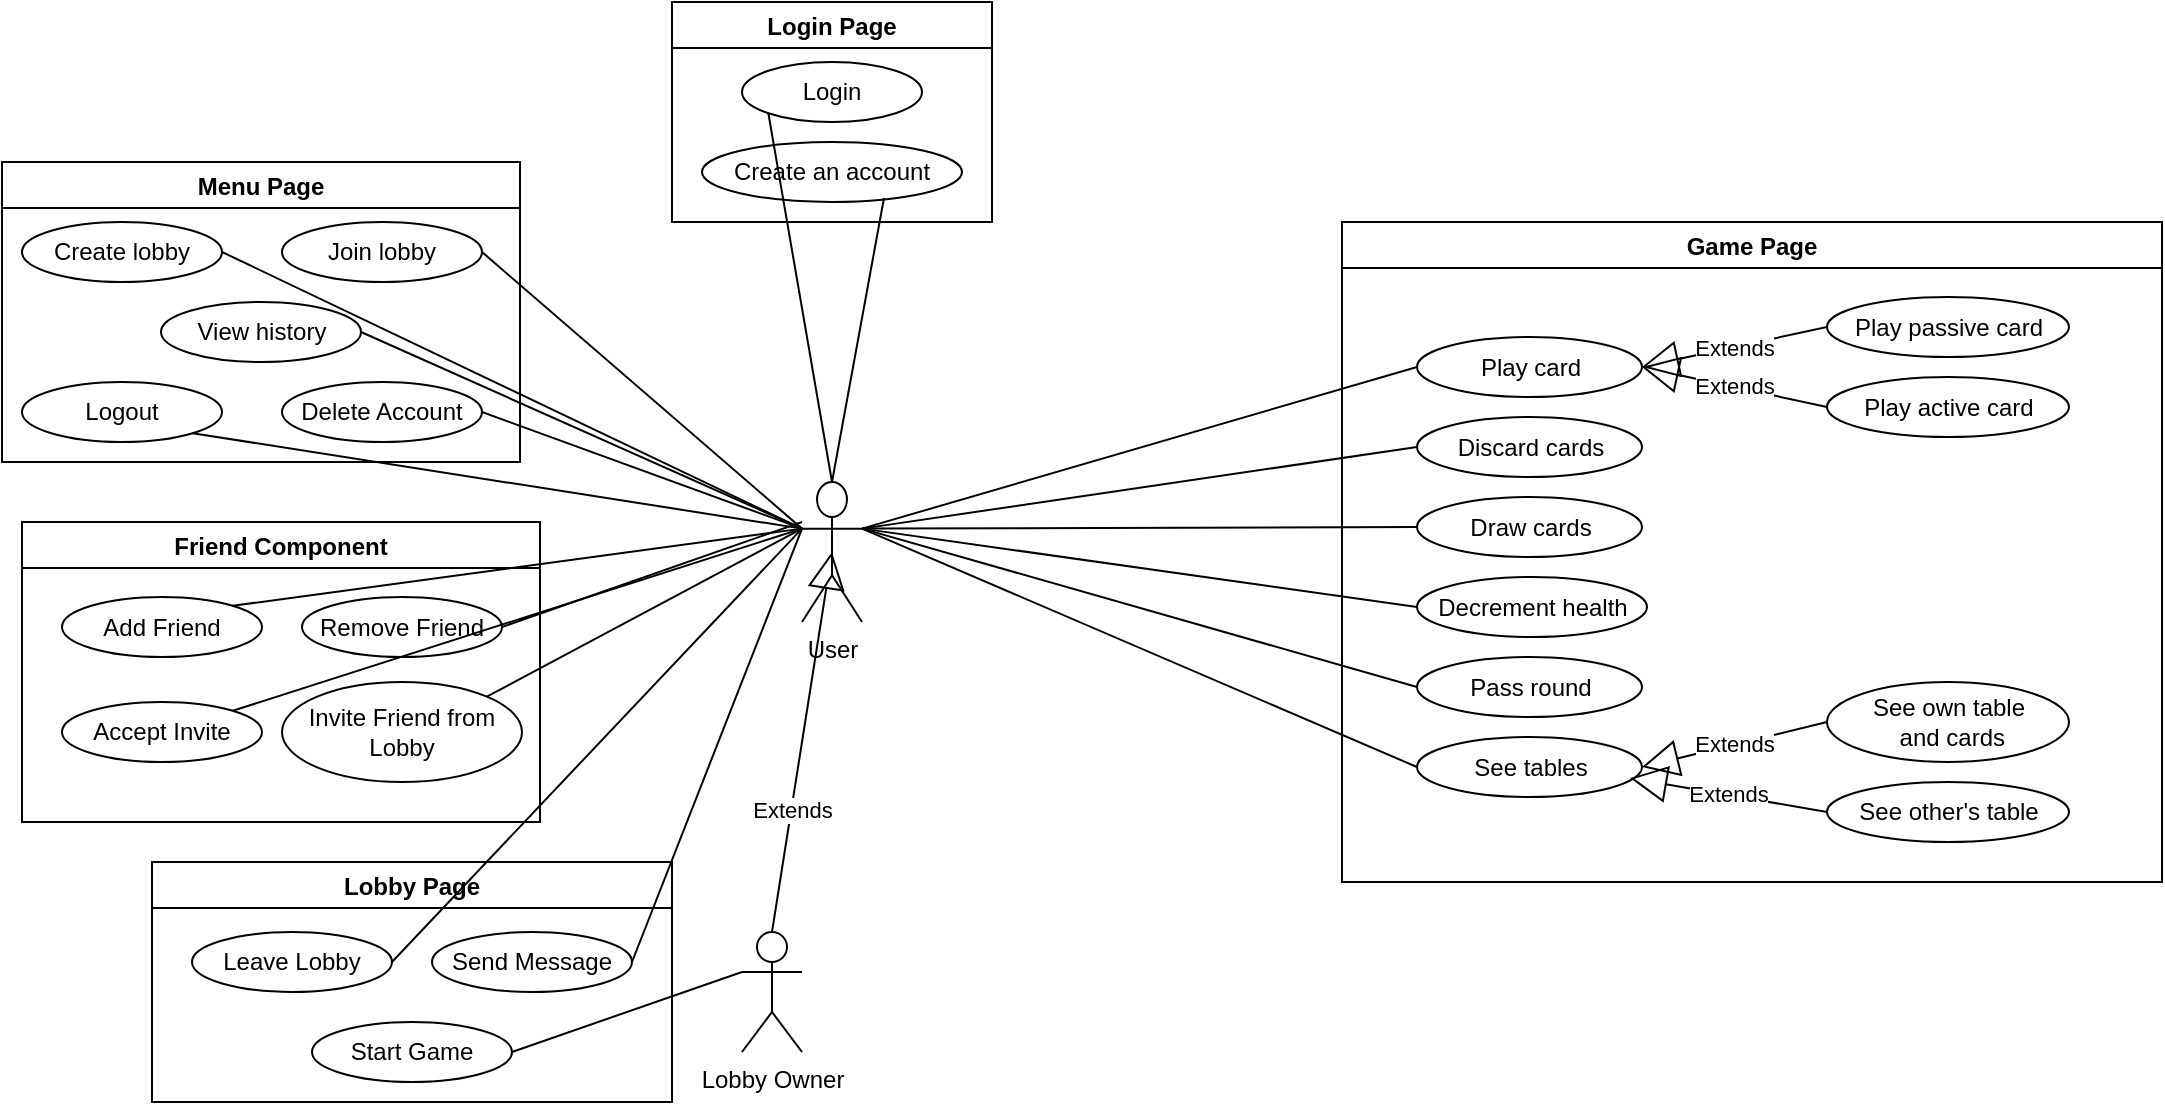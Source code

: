 <mxfile version="15.0.6" type="device"><diagram id="YThVibLbqEIlm78XbYfs" name="Page-1"><mxGraphModel dx="2489" dy="794" grid="1" gridSize="10" guides="1" tooltips="1" connect="1" arrows="1" fold="1" page="1" pageScale="1" pageWidth="827" pageHeight="1169" math="0" shadow="0"><root><mxCell id="0"/><mxCell id="1" parent="0"/><mxCell id="ikcw2KDrYPMBnLSMBahN-1" value="User" style="shape=umlActor;verticalLabelPosition=bottom;verticalAlign=top;html=1;outlineConnect=0;" parent="1" vertex="1"><mxGeometry x="80" y="360" width="30" height="70" as="geometry"/></mxCell><mxCell id="ikcw2KDrYPMBnLSMBahN-8" value="Create an account" style="ellipse;whiteSpace=wrap;html=1;" parent="1" vertex="1"><mxGeometry x="30" y="190" width="130" height="30" as="geometry"/></mxCell><mxCell id="ikcw2KDrYPMBnLSMBahN-9" value="" style="endArrow=none;html=1;exitX=0.5;exitY=0;exitDx=0;exitDy=0;exitPerimeter=0;entryX=0;entryY=1;entryDx=0;entryDy=0;" parent="1" source="ikcw2KDrYPMBnLSMBahN-1" target="ikcw2KDrYPMBnLSMBahN-3" edge="1"><mxGeometry width="50" height="50" relative="1" as="geometry"><mxPoint x="140" y="180" as="sourcePoint"/><mxPoint x="220" y="140" as="targetPoint"/></mxGeometry></mxCell><mxCell id="ikcw2KDrYPMBnLSMBahN-10" value="" style="endArrow=none;html=1;exitX=0.5;exitY=0;exitDx=0;exitDy=0;exitPerimeter=0;entryX=0.7;entryY=0.933;entryDx=0;entryDy=0;entryPerimeter=0;" parent="1" source="ikcw2KDrYPMBnLSMBahN-1" target="ikcw2KDrYPMBnLSMBahN-8" edge="1"><mxGeometry width="50" height="50" relative="1" as="geometry"><mxPoint x="160" y="240" as="sourcePoint"/><mxPoint x="220" y="200" as="targetPoint"/></mxGeometry></mxCell><mxCell id="9DaxEBcRHdep81EU-yBG-3" value="Login Page" style="swimlane;" parent="1" vertex="1"><mxGeometry x="15" y="120" width="160" height="110" as="geometry"/></mxCell><mxCell id="ikcw2KDrYPMBnLSMBahN-3" value="Login" style="ellipse;whiteSpace=wrap;html=1;" parent="9DaxEBcRHdep81EU-yBG-3" vertex="1"><mxGeometry x="35" y="30" width="90" height="30" as="geometry"/></mxCell><mxCell id="9DaxEBcRHdep81EU-yBG-6" value="" style="endArrow=none;html=1;exitX=0;exitY=0.333;exitDx=0;exitDy=0;exitPerimeter=0;entryX=1;entryY=0.5;entryDx=0;entryDy=0;" parent="1" source="ikcw2KDrYPMBnLSMBahN-1" target="9DaxEBcRHdep81EU-yBG-4" edge="1"><mxGeometry width="50" height="50" relative="1" as="geometry"><mxPoint x="430" y="260" as="sourcePoint"/><mxPoint x="480" y="210" as="targetPoint"/></mxGeometry></mxCell><mxCell id="9DaxEBcRHdep81EU-yBG-9" value="" style="endArrow=none;html=1;entryX=1;entryY=0.5;entryDx=0;entryDy=0;exitX=0;exitY=0.333;exitDx=0;exitDy=0;exitPerimeter=0;" parent="1" source="ikcw2KDrYPMBnLSMBahN-1" target="9DaxEBcRHdep81EU-yBG-7" edge="1"><mxGeometry width="50" height="50" relative="1" as="geometry"><mxPoint x="110" y="380" as="sourcePoint"/><mxPoint x="480" y="210" as="targetPoint"/></mxGeometry></mxCell><mxCell id="9DaxEBcRHdep81EU-yBG-24" value="Menu Page" style="swimlane;" parent="1" vertex="1"><mxGeometry x="-320" y="200" width="259" height="150" as="geometry"/></mxCell><mxCell id="9DaxEBcRHdep81EU-yBG-23" style="edgeStyle=orthogonalEdgeStyle;rounded=0;orthogonalLoop=1;jettySize=auto;html=1;exitX=0.5;exitY=1;exitDx=0;exitDy=0;" parent="9DaxEBcRHdep81EU-yBG-24" edge="1"><mxGeometry relative="1" as="geometry"><mxPoint x="224" y="60" as="sourcePoint"/><mxPoint x="224" y="60" as="targetPoint"/></mxGeometry></mxCell><mxCell id="9DaxEBcRHdep81EU-yBG-4" value="Create lobby" style="ellipse;whiteSpace=wrap;html=1;" parent="9DaxEBcRHdep81EU-yBG-24" vertex="1"><mxGeometry x="10" y="30" width="100" height="30" as="geometry"/></mxCell><mxCell id="9DaxEBcRHdep81EU-yBG-7" value="Join lobby" style="ellipse;whiteSpace=wrap;html=1;" parent="9DaxEBcRHdep81EU-yBG-24" vertex="1"><mxGeometry x="140" y="30" width="100" height="30" as="geometry"/></mxCell><mxCell id="d3nuW0SMveNGnlRBWvLn-8" value="View history" style="ellipse;whiteSpace=wrap;html=1;" vertex="1" parent="9DaxEBcRHdep81EU-yBG-24"><mxGeometry x="79.5" y="70" width="100" height="30" as="geometry"/></mxCell><mxCell id="d3nuW0SMveNGnlRBWvLn-9" value="Logout" style="ellipse;whiteSpace=wrap;html=1;" vertex="1" parent="9DaxEBcRHdep81EU-yBG-24"><mxGeometry x="10" y="110" width="100" height="30" as="geometry"/></mxCell><mxCell id="d3nuW0SMveNGnlRBWvLn-10" value="Delete Account" style="ellipse;whiteSpace=wrap;html=1;" vertex="1" parent="9DaxEBcRHdep81EU-yBG-24"><mxGeometry x="140" y="110" width="100" height="30" as="geometry"/></mxCell><mxCell id="9DaxEBcRHdep81EU-yBG-45" value="Game Page" style="swimlane;" parent="1" vertex="1"><mxGeometry x="350" y="230" width="410" height="330" as="geometry"/></mxCell><mxCell id="9DaxEBcRHdep81EU-yBG-28" value="Pass round" style="ellipse;whiteSpace=wrap;html=1;" parent="9DaxEBcRHdep81EU-yBG-45" vertex="1"><mxGeometry x="37.5" y="217.5" width="112.5" height="30" as="geometry"/></mxCell><mxCell id="9DaxEBcRHdep81EU-yBG-29" value="Discard cards" style="ellipse;whiteSpace=wrap;html=1;" parent="9DaxEBcRHdep81EU-yBG-45" vertex="1"><mxGeometry x="37.5" y="97.5" width="112.5" height="30" as="geometry"/></mxCell><mxCell id="9DaxEBcRHdep81EU-yBG-30" value="Draw cards" style="ellipse;whiteSpace=wrap;html=1;" parent="9DaxEBcRHdep81EU-yBG-45" vertex="1"><mxGeometry x="37.5" y="137.5" width="112.5" height="30" as="geometry"/></mxCell><mxCell id="9DaxEBcRHdep81EU-yBG-31" value="Decrement health" style="ellipse;whiteSpace=wrap;html=1;" parent="9DaxEBcRHdep81EU-yBG-45" vertex="1"><mxGeometry x="37.5" y="177.5" width="115" height="30" as="geometry"/></mxCell><mxCell id="9DaxEBcRHdep81EU-yBG-33" value="Play card" style="ellipse;whiteSpace=wrap;html=1;" parent="9DaxEBcRHdep81EU-yBG-45" vertex="1"><mxGeometry x="37.5" y="57.5" width="112.5" height="30" as="geometry"/></mxCell><mxCell id="9DaxEBcRHdep81EU-yBG-34" value="See tables" style="ellipse;whiteSpace=wrap;html=1;" parent="9DaxEBcRHdep81EU-yBG-45" vertex="1"><mxGeometry x="37.5" y="257.5" width="112.5" height="30" as="geometry"/></mxCell><mxCell id="9DaxEBcRHdep81EU-yBG-35" value="Extends" style="endArrow=block;endSize=16;endFill=0;html=1;entryX=1;entryY=0.5;entryDx=0;entryDy=0;exitX=0;exitY=0.5;exitDx=0;exitDy=0;" parent="9DaxEBcRHdep81EU-yBG-45" source="9DaxEBcRHdep81EU-yBG-39" target="9DaxEBcRHdep81EU-yBG-33" edge="1"><mxGeometry width="160" relative="1" as="geometry"><mxPoint x="232.5" y="47.5" as="sourcePoint"/><mxPoint x="232.5" y="112.5" as="targetPoint"/></mxGeometry></mxCell><mxCell id="9DaxEBcRHdep81EU-yBG-36" value="Extends" style="endArrow=block;endSize=16;endFill=0;html=1;entryX=1;entryY=0.5;entryDx=0;entryDy=0;exitX=0;exitY=0.5;exitDx=0;exitDy=0;" parent="9DaxEBcRHdep81EU-yBG-45" source="9DaxEBcRHdep81EU-yBG-41" target="9DaxEBcRHdep81EU-yBG-33" edge="1"><mxGeometry width="160" relative="1" as="geometry"><mxPoint x="232.5" y="97.5" as="sourcePoint"/><mxPoint x="147.5" y="82.5" as="targetPoint"/></mxGeometry></mxCell><mxCell id="9DaxEBcRHdep81EU-yBG-37" value="Extends" style="endArrow=block;endSize=16;endFill=0;html=1;entryX=1;entryY=0.5;entryDx=0;entryDy=0;exitX=0;exitY=0.5;exitDx=0;exitDy=0;" parent="9DaxEBcRHdep81EU-yBG-45" source="9DaxEBcRHdep81EU-yBG-42" target="9DaxEBcRHdep81EU-yBG-34" edge="1"><mxGeometry width="160" relative="1" as="geometry"><mxPoint x="212.5" y="227.5" as="sourcePoint"/><mxPoint x="222.5" y="272.5" as="targetPoint"/></mxGeometry></mxCell><mxCell id="9DaxEBcRHdep81EU-yBG-38" value="Extends" style="endArrow=block;endSize=16;endFill=0;html=1;exitX=0;exitY=0.5;exitDx=0;exitDy=0;entryX=0.947;entryY=0.683;entryDx=0;entryDy=0;entryPerimeter=0;" parent="9DaxEBcRHdep81EU-yBG-45" source="9DaxEBcRHdep81EU-yBG-43" target="9DaxEBcRHdep81EU-yBG-34" edge="1"><mxGeometry width="160" relative="1" as="geometry"><mxPoint x="242.5" y="292.5" as="sourcePoint"/><mxPoint x="140" y="273" as="targetPoint"/></mxGeometry></mxCell><mxCell id="9DaxEBcRHdep81EU-yBG-39" value="Play passive card" style="ellipse;whiteSpace=wrap;html=1;" parent="9DaxEBcRHdep81EU-yBG-45" vertex="1"><mxGeometry x="242.5" y="37.5" width="121" height="30" as="geometry"/></mxCell><mxCell id="9DaxEBcRHdep81EU-yBG-41" value="Play active card" style="ellipse;whiteSpace=wrap;html=1;" parent="9DaxEBcRHdep81EU-yBG-45" vertex="1"><mxGeometry x="242.5" y="77.5" width="121" height="30" as="geometry"/></mxCell><mxCell id="9DaxEBcRHdep81EU-yBG-42" value="See own table&lt;br&gt;&amp;nbsp;and cards" style="ellipse;whiteSpace=wrap;html=1;" parent="9DaxEBcRHdep81EU-yBG-45" vertex="1"><mxGeometry x="242.5" y="230" width="121" height="40" as="geometry"/></mxCell><mxCell id="9DaxEBcRHdep81EU-yBG-43" value="See other's table" style="ellipse;whiteSpace=wrap;html=1;" parent="9DaxEBcRHdep81EU-yBG-45" vertex="1"><mxGeometry x="242.5" y="280" width="121" height="30" as="geometry"/></mxCell><mxCell id="9DaxEBcRHdep81EU-yBG-46" value="" style="endArrow=none;html=1;exitX=1;exitY=0.333;exitDx=0;exitDy=0;exitPerimeter=0;entryX=0;entryY=0.5;entryDx=0;entryDy=0;" parent="1" source="ikcw2KDrYPMBnLSMBahN-1" target="9DaxEBcRHdep81EU-yBG-33" edge="1"><mxGeometry width="50" height="50" relative="1" as="geometry"><mxPoint x="430" y="460" as="sourcePoint"/><mxPoint x="480" y="410" as="targetPoint"/></mxGeometry></mxCell><mxCell id="9DaxEBcRHdep81EU-yBG-47" value="" style="endArrow=none;html=1;exitX=1;exitY=0.333;exitDx=0;exitDy=0;exitPerimeter=0;entryX=0;entryY=0.5;entryDx=0;entryDy=0;" parent="1" source="ikcw2KDrYPMBnLSMBahN-1" target="9DaxEBcRHdep81EU-yBG-29" edge="1"><mxGeometry width="50" height="50" relative="1" as="geometry"><mxPoint x="105" y="405" as="sourcePoint"/><mxPoint x="270" y="455" as="targetPoint"/></mxGeometry></mxCell><mxCell id="9DaxEBcRHdep81EU-yBG-48" value="" style="endArrow=none;html=1;exitX=1;exitY=0.333;exitDx=0;exitDy=0;exitPerimeter=0;entryX=0;entryY=0.5;entryDx=0;entryDy=0;" parent="1" source="ikcw2KDrYPMBnLSMBahN-1" target="9DaxEBcRHdep81EU-yBG-30" edge="1"><mxGeometry width="50" height="50" relative="1" as="geometry"><mxPoint x="105" y="405" as="sourcePoint"/><mxPoint x="270" y="495" as="targetPoint"/></mxGeometry></mxCell><mxCell id="9DaxEBcRHdep81EU-yBG-49" value="" style="endArrow=none;html=1;exitX=1;exitY=0.333;exitDx=0;exitDy=0;exitPerimeter=0;entryX=0;entryY=0.5;entryDx=0;entryDy=0;" parent="1" source="ikcw2KDrYPMBnLSMBahN-1" target="9DaxEBcRHdep81EU-yBG-31" edge="1"><mxGeometry width="50" height="50" relative="1" as="geometry"><mxPoint x="105" y="405" as="sourcePoint"/><mxPoint x="270" y="535" as="targetPoint"/></mxGeometry></mxCell><mxCell id="9DaxEBcRHdep81EU-yBG-50" value="" style="endArrow=none;html=1;exitX=1;exitY=0.333;exitDx=0;exitDy=0;exitPerimeter=0;entryX=0;entryY=0.5;entryDx=0;entryDy=0;" parent="1" source="ikcw2KDrYPMBnLSMBahN-1" target="9DaxEBcRHdep81EU-yBG-28" edge="1"><mxGeometry width="50" height="50" relative="1" as="geometry"><mxPoint x="105" y="405" as="sourcePoint"/><mxPoint x="270" y="575" as="targetPoint"/></mxGeometry></mxCell><mxCell id="9DaxEBcRHdep81EU-yBG-51" value="" style="endArrow=none;html=1;exitX=1;exitY=0.333;exitDx=0;exitDy=0;exitPerimeter=0;entryX=0;entryY=0.5;entryDx=0;entryDy=0;" parent="1" source="ikcw2KDrYPMBnLSMBahN-1" target="9DaxEBcRHdep81EU-yBG-34" edge="1"><mxGeometry width="50" height="50" relative="1" as="geometry"><mxPoint x="105" y="405" as="sourcePoint"/><mxPoint x="270" y="615" as="targetPoint"/></mxGeometry></mxCell><mxCell id="d3nuW0SMveNGnlRBWvLn-1" value="Lobby Page" style="swimlane;startSize=23;" vertex="1" parent="1"><mxGeometry x="-245" y="550" width="260" height="120" as="geometry"/></mxCell><mxCell id="d3nuW0SMveNGnlRBWvLn-2" style="edgeStyle=orthogonalEdgeStyle;rounded=0;orthogonalLoop=1;jettySize=auto;html=1;exitX=0.5;exitY=1;exitDx=0;exitDy=0;" edge="1" parent="d3nuW0SMveNGnlRBWvLn-1"><mxGeometry relative="1" as="geometry"><mxPoint x="224" y="60" as="sourcePoint"/><mxPoint x="224" y="60" as="targetPoint"/></mxGeometry></mxCell><mxCell id="d3nuW0SMveNGnlRBWvLn-19" value="Leave Lobby" style="ellipse;whiteSpace=wrap;html=1;" vertex="1" parent="d3nuW0SMveNGnlRBWvLn-1"><mxGeometry x="20" y="35" width="100" height="30" as="geometry"/></mxCell><mxCell id="d3nuW0SMveNGnlRBWvLn-22" value="Start Game" style="ellipse;whiteSpace=wrap;html=1;" vertex="1" parent="d3nuW0SMveNGnlRBWvLn-1"><mxGeometry x="80" y="80" width="100" height="30" as="geometry"/></mxCell><mxCell id="d3nuW0SMveNGnlRBWvLn-27" value="Send Message" style="ellipse;whiteSpace=wrap;html=1;" vertex="1" parent="d3nuW0SMveNGnlRBWvLn-1"><mxGeometry x="140" y="35" width="100" height="30" as="geometry"/></mxCell><mxCell id="d3nuW0SMveNGnlRBWvLn-7" value="" style="endArrow=none;html=1;entryX=1;entryY=0.5;entryDx=0;entryDy=0;exitX=0;exitY=0.333;exitDx=0;exitDy=0;exitPerimeter=0;" edge="1" parent="1" source="ikcw2KDrYPMBnLSMBahN-1" target="d3nuW0SMveNGnlRBWvLn-8"><mxGeometry width="50" height="50" relative="1" as="geometry"><mxPoint x="140" y="380" as="sourcePoint"/><mxPoint x="-110" y="335" as="targetPoint"/></mxGeometry></mxCell><mxCell id="d3nuW0SMveNGnlRBWvLn-11" value="" style="endArrow=none;html=1;exitX=0;exitY=0.333;exitDx=0;exitDy=0;exitPerimeter=0;entryX=1;entryY=1;entryDx=0;entryDy=0;" edge="1" parent="1" source="ikcw2KDrYPMBnLSMBahN-1" target="d3nuW0SMveNGnlRBWvLn-9"><mxGeometry width="50" height="50" relative="1" as="geometry"><mxPoint x="90" y="393.333" as="sourcePoint"/><mxPoint x="-190" y="255" as="targetPoint"/></mxGeometry></mxCell><mxCell id="d3nuW0SMveNGnlRBWvLn-14" value="" style="endArrow=none;html=1;exitX=0;exitY=0.333;exitDx=0;exitDy=0;exitPerimeter=0;entryX=1;entryY=0.5;entryDx=0;entryDy=0;" edge="1" parent="1" source="ikcw2KDrYPMBnLSMBahN-1" target="d3nuW0SMveNGnlRBWvLn-10"><mxGeometry width="50" height="50" relative="1" as="geometry"><mxPoint x="90" y="393.333" as="sourcePoint"/><mxPoint x="-204.645" y="385.607" as="targetPoint"/></mxGeometry></mxCell><mxCell id="d3nuW0SMveNGnlRBWvLn-20" value="Lobby Owner" style="shape=umlActor;verticalLabelPosition=bottom;verticalAlign=top;html=1;outlineConnect=0;" vertex="1" parent="1"><mxGeometry x="50" y="585" width="30" height="60" as="geometry"/></mxCell><mxCell id="d3nuW0SMveNGnlRBWvLn-21" value="Extends" style="endArrow=block;endSize=16;endFill=0;html=1;exitX=0.5;exitY=0;exitDx=0;exitDy=0;exitPerimeter=0;entryX=0.5;entryY=0.5;entryDx=0;entryDy=0;entryPerimeter=0;" edge="1" parent="1" source="d3nuW0SMveNGnlRBWvLn-20" target="ikcw2KDrYPMBnLSMBahN-1"><mxGeometry x="-0.36" width="160" relative="1" as="geometry"><mxPoint x="160" y="460" as="sourcePoint"/><mxPoint x="320" y="460" as="targetPoint"/><mxPoint as="offset"/></mxGeometry></mxCell><mxCell id="d3nuW0SMveNGnlRBWvLn-23" value="" style="endArrow=none;html=1;entryX=1;entryY=0.5;entryDx=0;entryDy=0;exitX=0;exitY=0.333;exitDx=0;exitDy=0;exitPerimeter=0;" edge="1" parent="1" source="ikcw2KDrYPMBnLSMBahN-1" target="d3nuW0SMveNGnlRBWvLn-19"><mxGeometry width="50" height="50" relative="1" as="geometry"><mxPoint x="80" y="568.333" as="sourcePoint"/><mxPoint x="-80" y="430" as="targetPoint"/></mxGeometry></mxCell><mxCell id="d3nuW0SMveNGnlRBWvLn-24" value="" style="endArrow=none;html=1;entryX=1;entryY=0;entryDx=0;entryDy=0;exitX=0;exitY=0.333;exitDx=0;exitDy=0;exitPerimeter=0;" edge="1" parent="1" source="ikcw2KDrYPMBnLSMBahN-1" target="d3nuW0SMveNGnlRBWvLn-17"><mxGeometry width="50" height="50" relative="1" as="geometry"><mxPoint x="90" y="393.333" as="sourcePoint"/><mxPoint x="-80" y="472.5" as="targetPoint"/></mxGeometry></mxCell><mxCell id="d3nuW0SMveNGnlRBWvLn-25" value="" style="endArrow=none;html=1;exitX=1;exitY=0.5;exitDx=0;exitDy=0;entryX=0;entryY=0.333;entryDx=0;entryDy=0;entryPerimeter=0;" edge="1" parent="1" source="d3nuW0SMveNGnlRBWvLn-22" target="d3nuW0SMveNGnlRBWvLn-20"><mxGeometry width="50" height="50" relative="1" as="geometry"><mxPoint x="210" y="480" as="sourcePoint"/><mxPoint x="260" y="430" as="targetPoint"/></mxGeometry></mxCell><mxCell id="d3nuW0SMveNGnlRBWvLn-28" value="" style="endArrow=none;html=1;entryX=1;entryY=0.5;entryDx=0;entryDy=0;exitX=0;exitY=0.333;exitDx=0;exitDy=0;exitPerimeter=0;" edge="1" parent="1" source="ikcw2KDrYPMBnLSMBahN-1" target="d3nuW0SMveNGnlRBWvLn-27"><mxGeometry width="50" height="50" relative="1" as="geometry"><mxPoint x="90" y="393.333" as="sourcePoint"/><mxPoint x="-70" y="472.5" as="targetPoint"/></mxGeometry></mxCell><mxCell id="d3nuW0SMveNGnlRBWvLn-29" value="Friend Component" style="swimlane;" vertex="1" parent="1"><mxGeometry x="-310" y="380" width="259" height="150" as="geometry"/></mxCell><mxCell id="d3nuW0SMveNGnlRBWvLn-30" style="edgeStyle=orthogonalEdgeStyle;rounded=0;orthogonalLoop=1;jettySize=auto;html=1;exitX=0.5;exitY=1;exitDx=0;exitDy=0;" edge="1" parent="d3nuW0SMveNGnlRBWvLn-29"><mxGeometry relative="1" as="geometry"><mxPoint x="224" y="60" as="sourcePoint"/><mxPoint x="224" y="60" as="targetPoint"/></mxGeometry></mxCell><mxCell id="d3nuW0SMveNGnlRBWvLn-36" value="Add Friend" style="ellipse;whiteSpace=wrap;html=1;" vertex="1" parent="d3nuW0SMveNGnlRBWvLn-29"><mxGeometry x="20" y="37.5" width="100" height="30" as="geometry"/></mxCell><mxCell id="d3nuW0SMveNGnlRBWvLn-37" value="Remove Friend" style="ellipse;whiteSpace=wrap;html=1;" vertex="1" parent="d3nuW0SMveNGnlRBWvLn-29"><mxGeometry x="140" y="37.5" width="100" height="30" as="geometry"/></mxCell><mxCell id="d3nuW0SMveNGnlRBWvLn-38" value="Accept Invite" style="ellipse;whiteSpace=wrap;html=1;" vertex="1" parent="d3nuW0SMveNGnlRBWvLn-29"><mxGeometry x="20" y="90" width="100" height="30" as="geometry"/></mxCell><mxCell id="d3nuW0SMveNGnlRBWvLn-17" value="Invite Friend from Lobby" style="ellipse;whiteSpace=wrap;html=1;" vertex="1" parent="d3nuW0SMveNGnlRBWvLn-29"><mxGeometry x="130" y="80" width="120" height="50" as="geometry"/></mxCell><mxCell id="d3nuW0SMveNGnlRBWvLn-39" value="" style="endArrow=none;html=1;exitX=1;exitY=0.5;exitDx=0;exitDy=0;" edge="1" parent="1" source="d3nuW0SMveNGnlRBWvLn-37"><mxGeometry width="50" height="50" relative="1" as="geometry"><mxPoint x="210" y="480" as="sourcePoint"/><mxPoint x="80" y="380" as="targetPoint"/></mxGeometry></mxCell><mxCell id="d3nuW0SMveNGnlRBWvLn-40" value="" style="endArrow=none;html=1;exitX=1;exitY=0;exitDx=0;exitDy=0;entryX=0;entryY=0.333;entryDx=0;entryDy=0;entryPerimeter=0;" edge="1" parent="1" source="d3nuW0SMveNGnlRBWvLn-36" target="ikcw2KDrYPMBnLSMBahN-1"><mxGeometry width="50" height="50" relative="1" as="geometry"><mxPoint x="-60" y="442.5" as="sourcePoint"/><mxPoint x="90" y="390" as="targetPoint"/></mxGeometry></mxCell><mxCell id="d3nuW0SMveNGnlRBWvLn-41" value="" style="endArrow=none;html=1;exitX=1;exitY=0;exitDx=0;exitDy=0;entryX=0;entryY=0.333;entryDx=0;entryDy=0;entryPerimeter=0;" edge="1" parent="1" source="d3nuW0SMveNGnlRBWvLn-38" target="ikcw2KDrYPMBnLSMBahN-1"><mxGeometry width="50" height="50" relative="1" as="geometry"><mxPoint x="-194.645" y="431.893" as="sourcePoint"/><mxPoint x="90" y="393.333" as="targetPoint"/></mxGeometry></mxCell></root></mxGraphModel></diagram></mxfile>